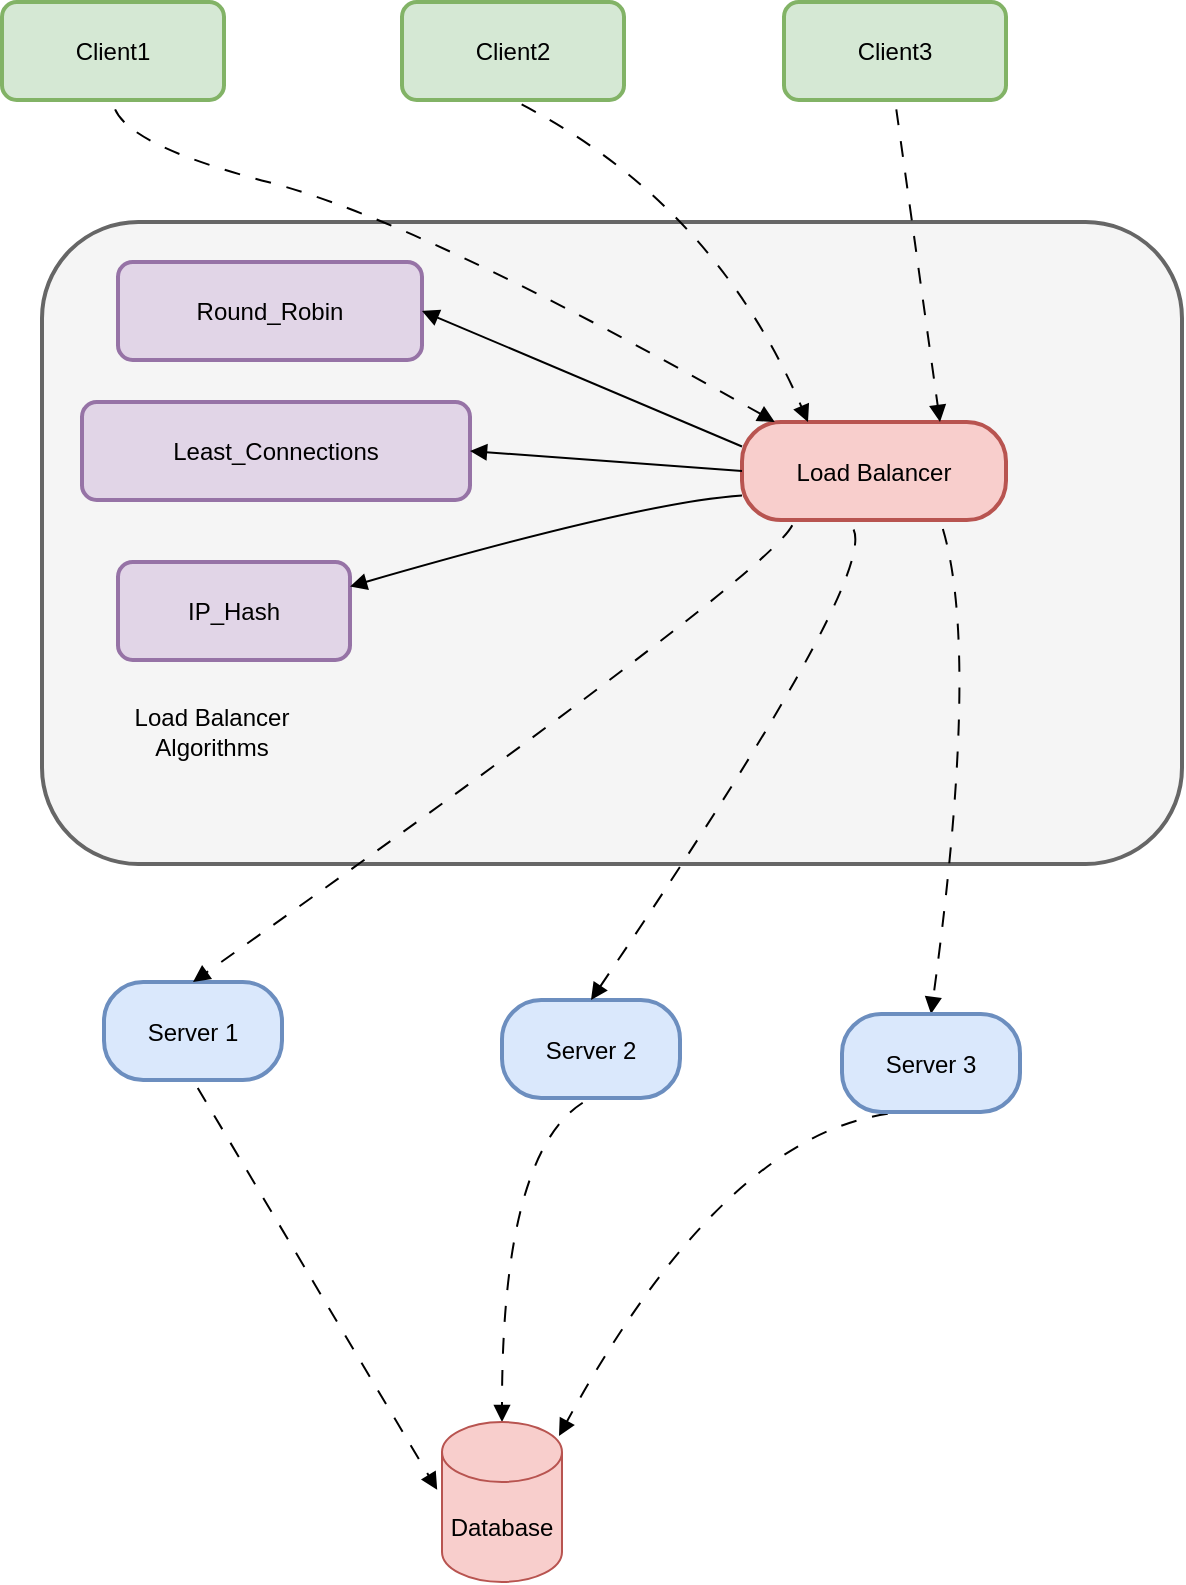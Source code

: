 <mxfile version="24.7.14">
  <diagram name="Page-1" id="8blE3NzhX711bbWFrYMm">
    <mxGraphModel dx="1257" dy="609" grid="1" gridSize="10" guides="1" tooltips="1" connect="1" arrows="1" fold="1" page="1" pageScale="1" pageWidth="850" pageHeight="1100" background="#ffffff" math="0" shadow="0">
      <root>
        <mxCell id="0" />
        <mxCell id="1" parent="0" />
        <mxCell id="OTYPh_jvwrFJ4lkF-2MW-1" value="" style="whiteSpace=wrap;strokeWidth=2;rounded=1;fillColor=#f5f5f5;fontColor=#333333;strokeColor=#666666;" vertex="1" parent="1">
          <mxGeometry x="40" y="130" width="570" height="321" as="geometry" />
        </mxCell>
        <mxCell id="OTYPh_jvwrFJ4lkF-2MW-2" value="Client1" style="whiteSpace=wrap;strokeWidth=2;rounded=1;fillColor=#d5e8d4;strokeColor=#82b366;" vertex="1" parent="1">
          <mxGeometry x="20" y="20" width="111" height="49" as="geometry" />
        </mxCell>
        <mxCell id="OTYPh_jvwrFJ4lkF-2MW-3" value="Load Balancer" style="rounded=1;arcSize=40;strokeWidth=2;fillColor=#f8cecc;strokeColor=#b85450;" vertex="1" parent="1">
          <mxGeometry x="390" y="230" width="132" height="49" as="geometry" />
        </mxCell>
        <mxCell id="OTYPh_jvwrFJ4lkF-2MW-4" value="Client2" style="whiteSpace=wrap;strokeWidth=2;rounded=1;fillColor=#d5e8d4;strokeColor=#82b366;" vertex="1" parent="1">
          <mxGeometry x="220" y="20" width="111" height="49" as="geometry" />
        </mxCell>
        <mxCell id="OTYPh_jvwrFJ4lkF-2MW-5" value="Client3" style="whiteSpace=wrap;strokeWidth=2;rounded=1;fillColor=#d5e8d4;strokeColor=#82b366;" vertex="1" parent="1">
          <mxGeometry x="411" y="20" width="111" height="49" as="geometry" />
        </mxCell>
        <mxCell id="OTYPh_jvwrFJ4lkF-2MW-6" value="Server 1" style="rounded=1;arcSize=40;strokeWidth=2;fillColor=#dae8fc;strokeColor=#6c8ebf;" vertex="1" parent="1">
          <mxGeometry x="71" y="510" width="89" height="49" as="geometry" />
        </mxCell>
        <mxCell id="OTYPh_jvwrFJ4lkF-2MW-7" value="Server 2" style="rounded=1;arcSize=40;strokeWidth=2;fillColor=#dae8fc;strokeColor=#6c8ebf;" vertex="1" parent="1">
          <mxGeometry x="270" y="519" width="89" height="49" as="geometry" />
        </mxCell>
        <mxCell id="OTYPh_jvwrFJ4lkF-2MW-9" value="Round_Robin" style="whiteSpace=wrap;strokeWidth=2;rounded=1;fillColor=#e1d5e7;strokeColor=#9673a6;" vertex="1" parent="1">
          <mxGeometry x="78" y="150" width="152" height="49" as="geometry" />
        </mxCell>
        <mxCell id="OTYPh_jvwrFJ4lkF-2MW-10" value="Least_Connections" style="whiteSpace=wrap;strokeWidth=2;rounded=1;fillColor=#e1d5e7;strokeColor=#9673a6;" vertex="1" parent="1">
          <mxGeometry x="60" y="220" width="194" height="49" as="geometry" />
        </mxCell>
        <mxCell id="OTYPh_jvwrFJ4lkF-2MW-11" value="IP_Hash" style="whiteSpace=wrap;strokeWidth=2;rounded=1;fillColor=#e1d5e7;strokeColor=#9673a6;" vertex="1" parent="1">
          <mxGeometry x="78" y="300" width="116" height="49" as="geometry" />
        </mxCell>
        <mxCell id="OTYPh_jvwrFJ4lkF-2MW-13" value="" style="curved=1;startArrow=none;endArrow=block;exitX=0.5;exitY=1;entryX=0.124;entryY=0;rounded=1;backgroundOutline=0;orthogonalLoop=0;flowAnimation=1;entryDx=0;entryDy=0;entryPerimeter=0;" edge="1" parent="1" source="OTYPh_jvwrFJ4lkF-2MW-2" target="OTYPh_jvwrFJ4lkF-2MW-3">
          <mxGeometry relative="1" as="geometry">
            <Array as="points">
              <mxPoint x="76" y="90" />
              <mxPoint x="230" y="130" />
            </Array>
          </mxGeometry>
        </mxCell>
        <mxCell id="OTYPh_jvwrFJ4lkF-2MW-14" value="" style="curved=1;startArrow=none;endArrow=block;exitX=0.5;exitY=1;entryX=0.25;entryY=0;rounded=1;flowAnimation=1;entryDx=0;entryDy=0;" edge="1" parent="1" source="OTYPh_jvwrFJ4lkF-2MW-4" target="OTYPh_jvwrFJ4lkF-2MW-3">
          <mxGeometry relative="1" as="geometry">
            <Array as="points">
              <mxPoint x="375" y="119" />
            </Array>
          </mxGeometry>
        </mxCell>
        <mxCell id="OTYPh_jvwrFJ4lkF-2MW-15" value="" style="curved=1;startArrow=none;endArrow=block;exitX=0.5;exitY=1;entryX=0.75;entryY=0;rounded=1;flowAnimation=1;entryDx=0;entryDy=0;" edge="1" parent="1" source="OTYPh_jvwrFJ4lkF-2MW-5" target="OTYPh_jvwrFJ4lkF-2MW-3">
          <mxGeometry relative="1" as="geometry">
            <Array as="points" />
          </mxGeometry>
        </mxCell>
        <mxCell id="OTYPh_jvwrFJ4lkF-2MW-16" value="" style="curved=1;startArrow=none;endArrow=block;entryX=0.5;entryY=0;rounded=1;flowAnimation=1;exitX=0.179;exitY=0.984;exitDx=0;exitDy=0;exitPerimeter=0;entryDx=0;entryDy=0;" edge="1" parent="1" source="OTYPh_jvwrFJ4lkF-2MW-3" target="OTYPh_jvwrFJ4lkF-2MW-6">
          <mxGeometry relative="1" as="geometry">
            <Array as="points">
              <mxPoint x="440" y="280" />
            </Array>
            <mxPoint x="506" y="280" as="sourcePoint" />
          </mxGeometry>
        </mxCell>
        <mxCell id="OTYPh_jvwrFJ4lkF-2MW-17" value="" style="curved=1;startArrow=none;endArrow=block;exitX=0.397;exitY=1.033;entryX=0.5;entryY=0;rounded=1;flowAnimation=1;exitDx=0;exitDy=0;exitPerimeter=0;entryDx=0;entryDy=0;" edge="1" parent="1" source="OTYPh_jvwrFJ4lkF-2MW-3" target="OTYPh_jvwrFJ4lkF-2MW-7">
          <mxGeometry relative="1" as="geometry">
            <Array as="points">
              <mxPoint x="470" y="290" />
            </Array>
          </mxGeometry>
        </mxCell>
        <mxCell id="OTYPh_jvwrFJ4lkF-2MW-18" value="" style="curved=1;startArrow=none;endArrow=block;exitX=0.75;exitY=1;entryX=0.5;entryY=0;rounded=1;flowAnimation=1;exitDx=0;exitDy=0;entryDx=0;entryDy=0;" edge="1" parent="1" source="OTYPh_jvwrFJ4lkF-2MW-3" target="OTYPh_jvwrFJ4lkF-2MW-8">
          <mxGeometry relative="1" as="geometry">
            <Array as="points">
              <mxPoint x="510" y="340" />
            </Array>
          </mxGeometry>
        </mxCell>
        <mxCell id="OTYPh_jvwrFJ4lkF-2MW-19" value="" style="curved=1;startArrow=none;endArrow=block;exitX=0;exitY=0.25;entryX=1;entryY=0.5;rounded=1;entryDx=0;entryDy=0;exitDx=0;exitDy=0;" edge="1" parent="1" source="OTYPh_jvwrFJ4lkF-2MW-3" target="OTYPh_jvwrFJ4lkF-2MW-9">
          <mxGeometry relative="1" as="geometry">
            <Array as="points" />
          </mxGeometry>
        </mxCell>
        <mxCell id="OTYPh_jvwrFJ4lkF-2MW-20" value="" style="curved=1;startArrow=none;endArrow=block;entryX=1;entryY=0.5;rounded=1;entryDx=0;entryDy=0;exitX=0;exitY=0.5;exitDx=0;exitDy=0;" edge="1" parent="1" source="OTYPh_jvwrFJ4lkF-2MW-3" target="OTYPh_jvwrFJ4lkF-2MW-10">
          <mxGeometry relative="1" as="geometry">
            <Array as="points" />
            <mxPoint x="380" y="255" as="sourcePoint" />
          </mxGeometry>
        </mxCell>
        <mxCell id="OTYPh_jvwrFJ4lkF-2MW-21" value="" style="curved=1;startArrow=none;endArrow=block;exitX=0;exitY=0.75;entryX=1;entryY=0.25;rounded=1;exitDx=0;exitDy=0;entryDx=0;entryDy=0;" edge="1" parent="1" source="OTYPh_jvwrFJ4lkF-2MW-3" target="OTYPh_jvwrFJ4lkF-2MW-11">
          <mxGeometry relative="1" as="geometry">
            <Array as="points">
              <mxPoint x="340" y="270" />
            </Array>
          </mxGeometry>
        </mxCell>
        <mxCell id="OTYPh_jvwrFJ4lkF-2MW-23" value="" style="curved=1;startArrow=none;endArrow=block;exitX=0.5;exitY=1;entryX=0.5;entryY=0;rounded=1;flowAnimation=1;entryDx=0;entryDy=0;entryPerimeter=0;" edge="1" parent="1" source="OTYPh_jvwrFJ4lkF-2MW-7" target="OTYPh_jvwrFJ4lkF-2MW-27">
          <mxGeometry relative="1" as="geometry">
            <Array as="points">
              <mxPoint x="270" y="590" />
            </Array>
          </mxGeometry>
        </mxCell>
        <mxCell id="OTYPh_jvwrFJ4lkF-2MW-24" value="" style="curved=1;startArrow=none;endArrow=block;exitX=0.49;exitY=1;entryX=0.975;entryY=0.087;rounded=1;flowAnimation=1;entryDx=0;entryDy=0;entryPerimeter=0;" edge="1" parent="1" source="OTYPh_jvwrFJ4lkF-2MW-8" target="OTYPh_jvwrFJ4lkF-2MW-27">
          <mxGeometry relative="1" as="geometry">
            <Array as="points">
              <mxPoint x="390" y="570" />
            </Array>
          </mxGeometry>
        </mxCell>
        <mxCell id="OTYPh_jvwrFJ4lkF-2MW-25" value="" style="curved=1;startArrow=none;endArrow=block;exitX=0.5;exitY=1;rounded=1;flowAnimation=1;entryX=-0.04;entryY=0.424;entryDx=0;entryDy=0;entryPerimeter=0;" edge="1" parent="1" source="OTYPh_jvwrFJ4lkF-2MW-6" target="OTYPh_jvwrFJ4lkF-2MW-27">
          <mxGeometry relative="1" as="geometry">
            <Array as="points" />
            <mxPoint x="115" y="529" as="sourcePoint" />
            <mxPoint x="160" y="770" as="targetPoint" />
          </mxGeometry>
        </mxCell>
        <mxCell id="OTYPh_jvwrFJ4lkF-2MW-8" value="Server 3" style="rounded=1;arcSize=40;strokeWidth=2;fillColor=#dae8fc;strokeColor=#6c8ebf;" vertex="1" parent="1">
          <mxGeometry x="440" y="526" width="89" height="49" as="geometry" />
        </mxCell>
        <mxCell id="OTYPh_jvwrFJ4lkF-2MW-26" value="Load Balancer Algorithms" style="text;html=1;align=center;verticalAlign=middle;whiteSpace=wrap;rounded=0;" vertex="1" parent="1">
          <mxGeometry x="60" y="370" width="130" height="30" as="geometry" />
        </mxCell>
        <mxCell id="OTYPh_jvwrFJ4lkF-2MW-27" value="Database" style="shape=cylinder3;whiteSpace=wrap;html=1;boundedLbl=1;backgroundOutline=1;size=15;rounded=1;fillColor=#f8cecc;strokeColor=#b85450;" vertex="1" parent="1">
          <mxGeometry x="240" y="730" width="60" height="80" as="geometry" />
        </mxCell>
      </root>
    </mxGraphModel>
  </diagram>
</mxfile>

